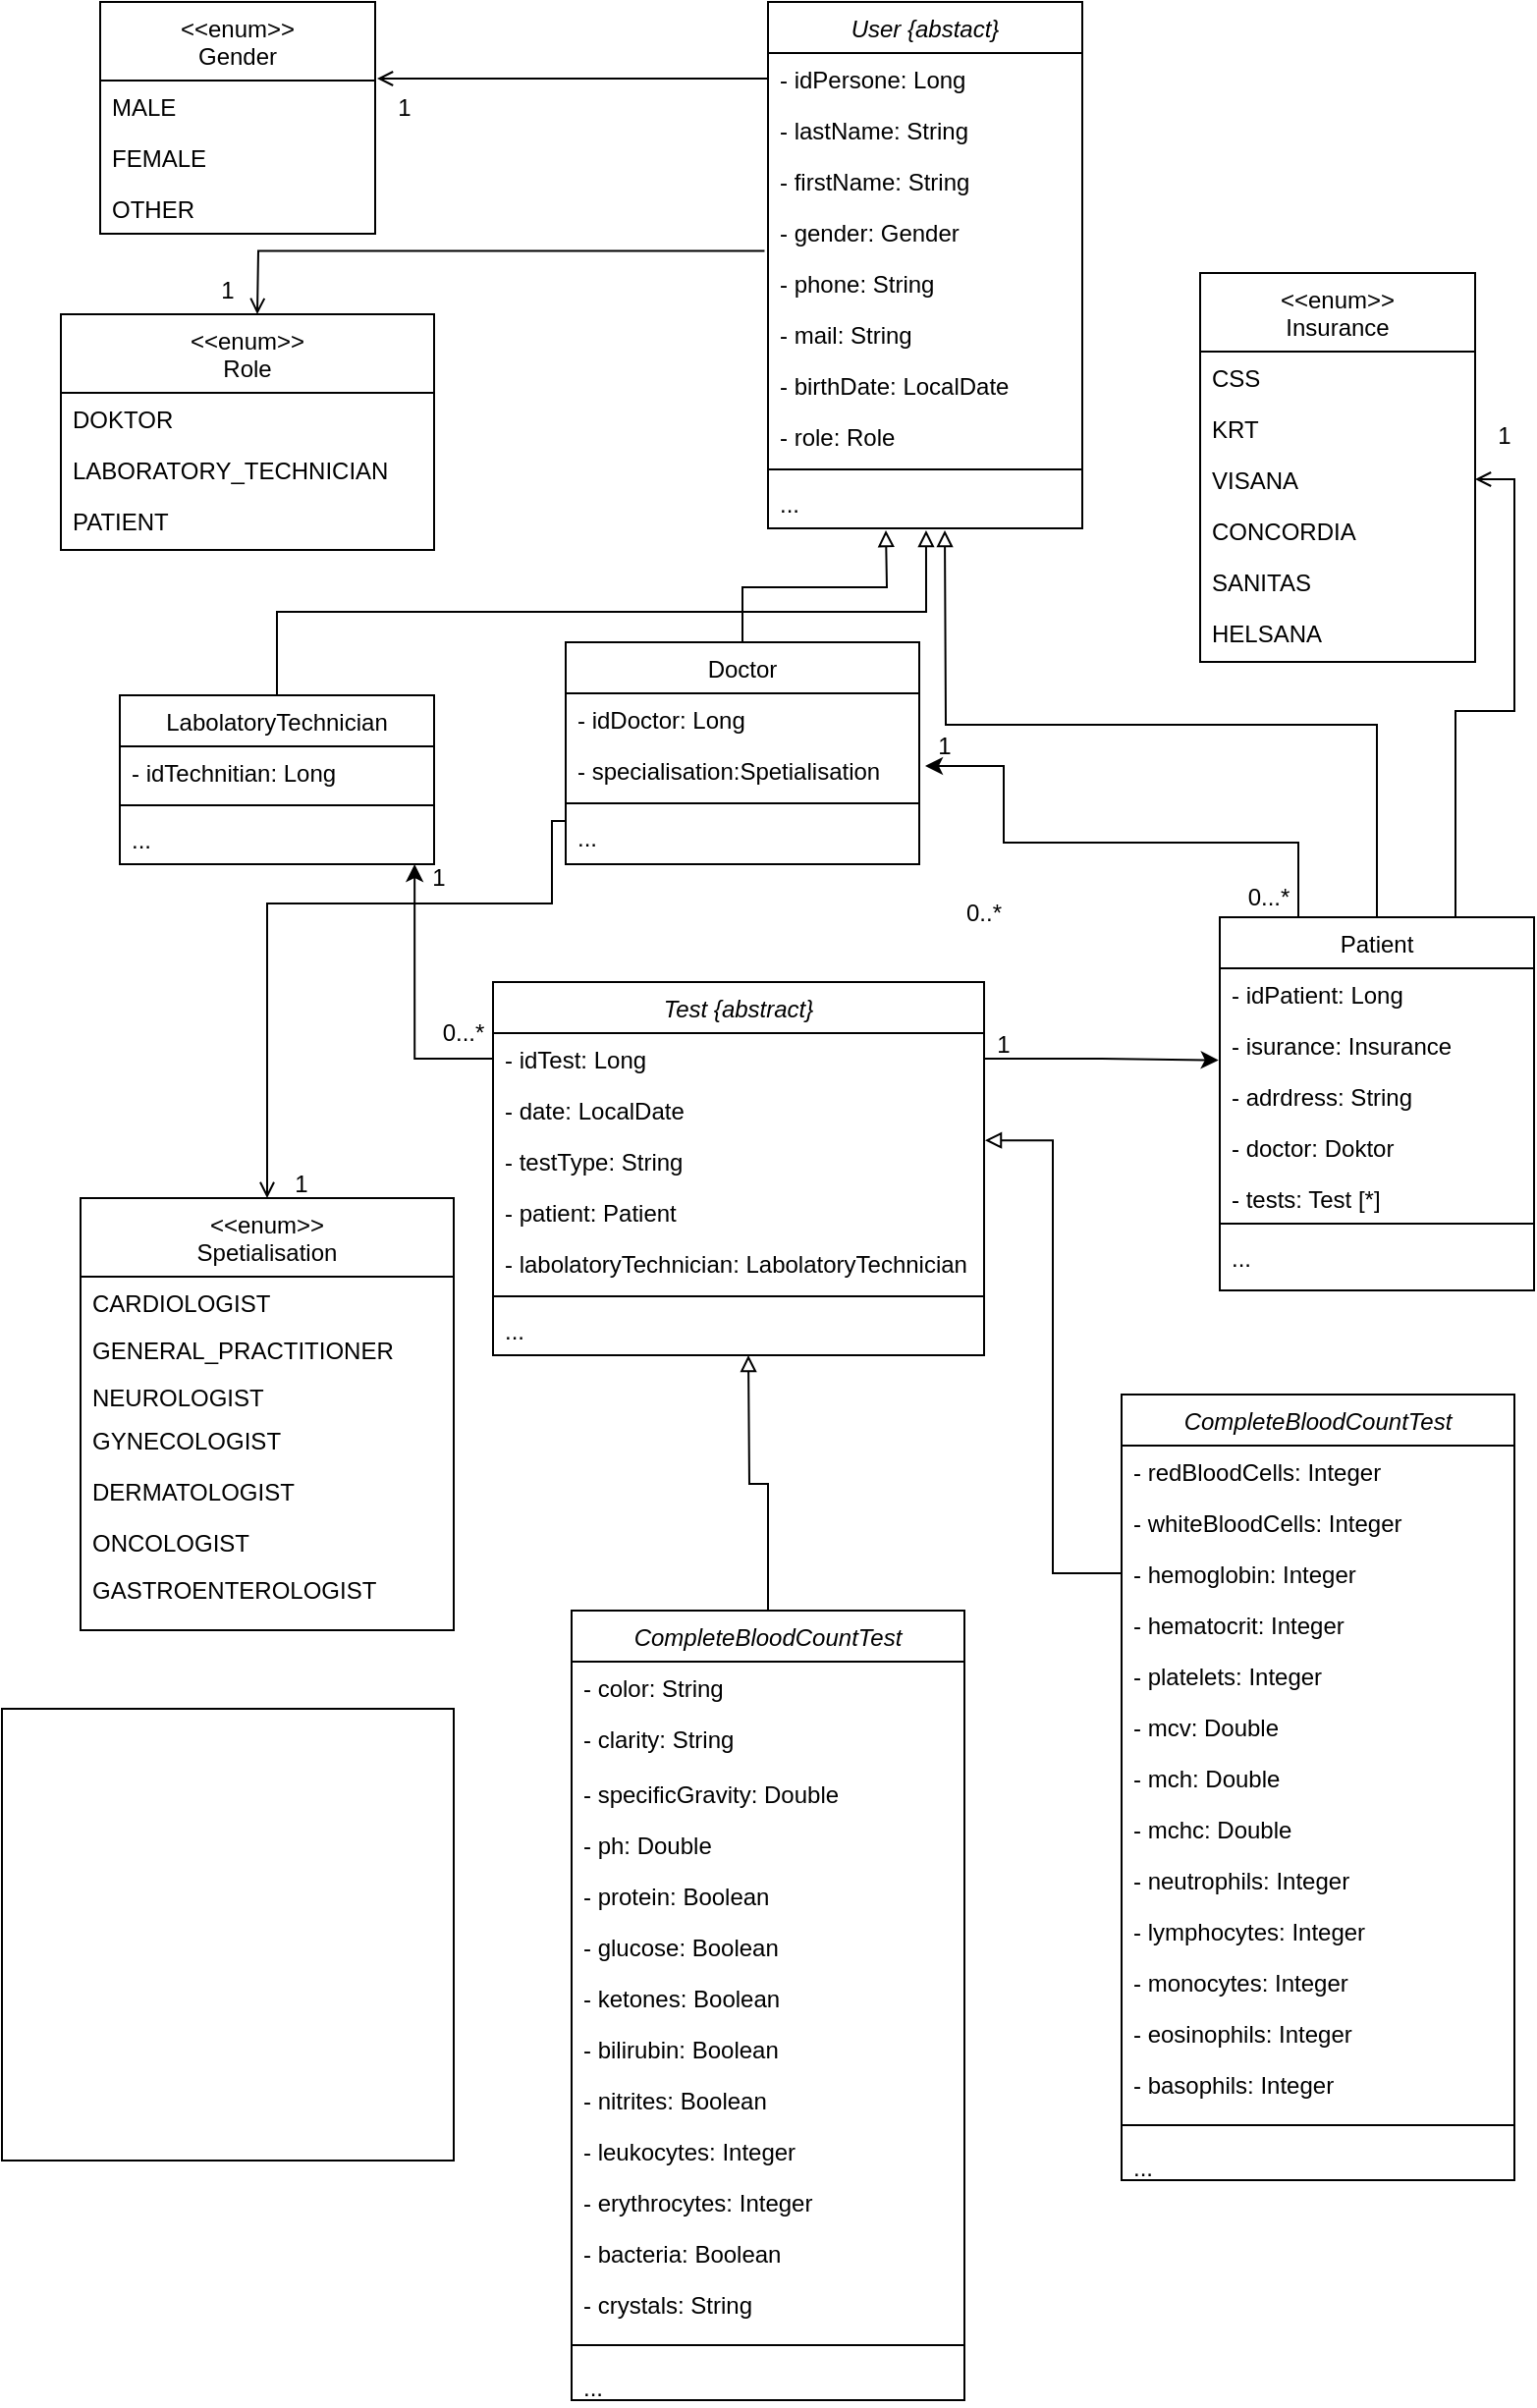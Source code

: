 <mxfile version="27.0.6">
  <diagram id="C5RBs43oDa-KdzZeNtuy" name="Page-1">
    <mxGraphModel dx="1869" dy="596" grid="1" gridSize="10" guides="1" tooltips="1" connect="1" arrows="1" fold="1" page="1" pageScale="1" pageWidth="827" pageHeight="1169" math="0" shadow="0">
      <root>
        <mxCell id="WIyWlLk6GJQsqaUBKTNV-0" />
        <mxCell id="WIyWlLk6GJQsqaUBKTNV-1" parent="WIyWlLk6GJQsqaUBKTNV-0" />
        <mxCell id="zkfFHV4jXpPFQw0GAbJ--0" value="User {abstact}" style="swimlane;fontStyle=2;align=center;verticalAlign=top;childLayout=stackLayout;horizontal=1;startSize=26;horizontalStack=0;resizeParent=1;resizeLast=0;collapsible=1;marginBottom=0;rounded=0;shadow=0;strokeWidth=1;strokeColor=#000000;" parent="WIyWlLk6GJQsqaUBKTNV-1" vertex="1">
          <mxGeometry x="-400" y="51" width="160" height="268" as="geometry">
            <mxRectangle x="230" y="140" width="160" height="26" as="alternateBounds" />
          </mxGeometry>
        </mxCell>
        <mxCell id="zkfFHV4jXpPFQw0GAbJ--2" value="- idPersone: Long" style="text;align=left;verticalAlign=top;spacingLeft=4;spacingRight=4;overflow=hidden;rotatable=0;points=[[0,0.5],[1,0.5]];portConstraint=eastwest;rounded=0;shadow=0;html=0;" parent="zkfFHV4jXpPFQw0GAbJ--0" vertex="1">
          <mxGeometry y="26" width="160" height="26" as="geometry" />
        </mxCell>
        <mxCell id="zkfFHV4jXpPFQw0GAbJ--1" value="- lastName: String&#xa;" style="text;align=left;verticalAlign=top;spacingLeft=4;spacingRight=4;overflow=hidden;rotatable=0;points=[[0,0.5],[1,0.5]];portConstraint=eastwest;" parent="zkfFHV4jXpPFQw0GAbJ--0" vertex="1">
          <mxGeometry y="52" width="160" height="26" as="geometry" />
        </mxCell>
        <mxCell id="zkfFHV4jXpPFQw0GAbJ--3" value="- firstName: String" style="text;align=left;verticalAlign=top;spacingLeft=4;spacingRight=4;overflow=hidden;rotatable=0;points=[[0,0.5],[1,0.5]];portConstraint=eastwest;rounded=0;shadow=0;html=0;" parent="zkfFHV4jXpPFQw0GAbJ--0" vertex="1">
          <mxGeometry y="78" width="160" height="26" as="geometry" />
        </mxCell>
        <mxCell id="zkfFHV4jXpPFQw0GAbJ--5" value="- gender: Gender" style="text;align=left;verticalAlign=top;spacingLeft=4;spacingRight=4;overflow=hidden;rotatable=0;points=[[0,0.5],[1,0.5]];portConstraint=eastwest;" parent="zkfFHV4jXpPFQw0GAbJ--0" vertex="1">
          <mxGeometry y="104" width="160" height="26" as="geometry" />
        </mxCell>
        <mxCell id="FPrqy9m5EWMJIwsa5vdO-8" value="- phone: String" style="text;align=left;verticalAlign=top;spacingLeft=4;spacingRight=4;overflow=hidden;rotatable=0;points=[[0,0.5],[1,0.5]];portConstraint=eastwest;" parent="zkfFHV4jXpPFQw0GAbJ--0" vertex="1">
          <mxGeometry y="130" width="160" height="26" as="geometry" />
        </mxCell>
        <mxCell id="FPrqy9m5EWMJIwsa5vdO-9" value="- mail: String" style="text;align=left;verticalAlign=top;spacingLeft=4;spacingRight=4;overflow=hidden;rotatable=0;points=[[0,0.5],[1,0.5]];portConstraint=eastwest;" parent="zkfFHV4jXpPFQw0GAbJ--0" vertex="1">
          <mxGeometry y="156" width="160" height="26" as="geometry" />
        </mxCell>
        <mxCell id="FPrqy9m5EWMJIwsa5vdO-11" value="- birthDate: LocalDate" style="text;align=left;verticalAlign=top;spacingLeft=4;spacingRight=4;overflow=hidden;rotatable=0;points=[[0,0.5],[1,0.5]];portConstraint=eastwest;" parent="zkfFHV4jXpPFQw0GAbJ--0" vertex="1">
          <mxGeometry y="182" width="160" height="26" as="geometry" />
        </mxCell>
        <mxCell id="FPrqy9m5EWMJIwsa5vdO-14" value="- role: Role" style="text;align=left;verticalAlign=top;spacingLeft=4;spacingRight=4;overflow=hidden;rotatable=0;points=[[0,0.5],[1,0.5]];portConstraint=eastwest;" parent="zkfFHV4jXpPFQw0GAbJ--0" vertex="1">
          <mxGeometry y="208" width="160" height="26" as="geometry" />
        </mxCell>
        <mxCell id="FPrqy9m5EWMJIwsa5vdO-15" value="" style="line;html=1;strokeWidth=1;align=left;verticalAlign=middle;spacingTop=-1;spacingLeft=3;spacingRight=3;rotatable=0;labelPosition=right;points=[];portConstraint=eastwest;" parent="zkfFHV4jXpPFQw0GAbJ--0" vertex="1">
          <mxGeometry y="234" width="160" height="8" as="geometry" />
        </mxCell>
        <mxCell id="FPrqy9m5EWMJIwsa5vdO-16" value="..." style="text;align=left;verticalAlign=top;spacingLeft=4;spacingRight=4;overflow=hidden;rotatable=0;points=[[0,0.5],[1,0.5]];portConstraint=eastwest;" parent="zkfFHV4jXpPFQw0GAbJ--0" vertex="1">
          <mxGeometry y="242" width="160" height="26" as="geometry" />
        </mxCell>
        <mxCell id="FPrqy9m5EWMJIwsa5vdO-1" value="&lt;&lt;enum&gt;&gt;&#xa;Gender" style="swimlane;fontStyle=0;align=center;verticalAlign=top;childLayout=stackLayout;horizontal=1;startSize=40;horizontalStack=0;resizeParent=1;resizeLast=0;collapsible=1;marginBottom=0;rounded=0;shadow=0;strokeWidth=1;" parent="WIyWlLk6GJQsqaUBKTNV-1" vertex="1">
          <mxGeometry x="-740" y="51" width="140" height="118" as="geometry">
            <mxRectangle x="340" y="380" width="170" height="26" as="alternateBounds" />
          </mxGeometry>
        </mxCell>
        <mxCell id="FPrqy9m5EWMJIwsa5vdO-18" value="MALE" style="text;align=left;verticalAlign=top;spacingLeft=4;spacingRight=4;overflow=hidden;rotatable=0;points=[[0,0.5],[1,0.5]];portConstraint=eastwest;" parent="FPrqy9m5EWMJIwsa5vdO-1" vertex="1">
          <mxGeometry y="40" width="140" height="26" as="geometry" />
        </mxCell>
        <mxCell id="FPrqy9m5EWMJIwsa5vdO-17" value="FEMALE" style="text;align=left;verticalAlign=top;spacingLeft=4;spacingRight=4;overflow=hidden;rotatable=0;points=[[0,0.5],[1,0.5]];portConstraint=eastwest;" parent="FPrqy9m5EWMJIwsa5vdO-1" vertex="1">
          <mxGeometry y="66" width="140" height="26" as="geometry" />
        </mxCell>
        <mxCell id="FPrqy9m5EWMJIwsa5vdO-19" value="OTHER" style="text;align=left;verticalAlign=top;spacingLeft=4;spacingRight=4;overflow=hidden;rotatable=0;points=[[0,0.5],[1,0.5]];portConstraint=eastwest;" parent="FPrqy9m5EWMJIwsa5vdO-1" vertex="1">
          <mxGeometry y="92" width="140" height="26" as="geometry" />
        </mxCell>
        <mxCell id="FPrqy9m5EWMJIwsa5vdO-46" value="LabolatoryTechnician" style="swimlane;fontStyle=0;align=center;verticalAlign=top;childLayout=stackLayout;horizontal=1;startSize=26;horizontalStack=0;resizeParent=1;resizeLast=0;collapsible=1;marginBottom=0;rounded=0;shadow=0;strokeWidth=1;" parent="WIyWlLk6GJQsqaUBKTNV-1" vertex="1">
          <mxGeometry x="-730" y="404" width="160" height="86" as="geometry">
            <mxRectangle x="340" y="380" width="170" height="26" as="alternateBounds" />
          </mxGeometry>
        </mxCell>
        <mxCell id="FPrqy9m5EWMJIwsa5vdO-47" value="- idTechnitian: Long" style="text;align=left;verticalAlign=top;spacingLeft=4;spacingRight=4;overflow=hidden;rotatable=0;points=[[0,0.5],[1,0.5]];portConstraint=eastwest;" parent="FPrqy9m5EWMJIwsa5vdO-46" vertex="1">
          <mxGeometry y="26" width="160" height="26" as="geometry" />
        </mxCell>
        <mxCell id="FPrqy9m5EWMJIwsa5vdO-48" value="" style="line;html=1;strokeWidth=1;align=left;verticalAlign=middle;spacingTop=-1;spacingLeft=3;spacingRight=3;rotatable=0;labelPosition=right;points=[];portConstraint=eastwest;" parent="FPrqy9m5EWMJIwsa5vdO-46" vertex="1">
          <mxGeometry y="52" width="160" height="8" as="geometry" />
        </mxCell>
        <mxCell id="FPrqy9m5EWMJIwsa5vdO-64" value="..." style="text;align=left;verticalAlign=top;spacingLeft=4;spacingRight=4;overflow=hidden;rotatable=0;points=[[0,0.5],[1,0.5]];portConstraint=eastwest;" parent="FPrqy9m5EWMJIwsa5vdO-46" vertex="1">
          <mxGeometry y="60" width="160" height="26" as="geometry" />
        </mxCell>
        <mxCell id="FPrqy9m5EWMJIwsa5vdO-56" value="1" style="text;html=1;align=center;verticalAlign=middle;whiteSpace=wrap;rounded=0;" parent="WIyWlLk6GJQsqaUBKTNV-1" vertex="1">
          <mxGeometry x="-690" y="189" width="30" height="17" as="geometry" />
        </mxCell>
        <mxCell id="FPrqy9m5EWMJIwsa5vdO-59" value="1" style="text;html=1;align=center;verticalAlign=middle;whiteSpace=wrap;rounded=0;" parent="WIyWlLk6GJQsqaUBKTNV-1" vertex="1">
          <mxGeometry x="-600" y="90" width="30" height="30" as="geometry" />
        </mxCell>
        <mxCell id="FPrqy9m5EWMJIwsa5vdO-60" style="edgeStyle=orthogonalEdgeStyle;rounded=0;orthogonalLoop=1;jettySize=auto;html=1;exitX=0.5;exitY=0;exitDx=0;exitDy=0;entryX=0.503;entryY=1.038;entryDx=0;entryDy=0;entryPerimeter=0;endArrow=block;endFill=0;" parent="WIyWlLk6GJQsqaUBKTNV-1" source="FPrqy9m5EWMJIwsa5vdO-46" target="FPrqy9m5EWMJIwsa5vdO-16" edge="1">
          <mxGeometry relative="1" as="geometry" />
        </mxCell>
        <mxCell id="FPrqy9m5EWMJIwsa5vdO-71" style="edgeStyle=orthogonalEdgeStyle;rounded=0;orthogonalLoop=1;jettySize=auto;html=1;exitX=0.5;exitY=0;exitDx=0;exitDy=0;endArrow=block;endFill=0;" parent="WIyWlLk6GJQsqaUBKTNV-1" source="FPrqy9m5EWMJIwsa5vdO-65" edge="1">
          <mxGeometry relative="1" as="geometry">
            <mxPoint x="-310" y="320" as="targetPoint" />
          </mxGeometry>
        </mxCell>
        <mxCell id="FPrqy9m5EWMJIwsa5vdO-90" style="edgeStyle=orthogonalEdgeStyle;rounded=0;orthogonalLoop=1;jettySize=auto;html=1;exitX=0.75;exitY=0;exitDx=0;exitDy=0;entryX=1;entryY=0.5;entryDx=0;entryDy=0;endArrow=open;endFill=0;" parent="WIyWlLk6GJQsqaUBKTNV-1" source="FPrqy9m5EWMJIwsa5vdO-65" target="FPrqy9m5EWMJIwsa5vdO-88" edge="1">
          <mxGeometry relative="1" as="geometry" />
        </mxCell>
        <mxCell id="FPrqy9m5EWMJIwsa5vdO-65" value="Patient" style="swimlane;fontStyle=0;align=center;verticalAlign=top;childLayout=stackLayout;horizontal=1;startSize=26;horizontalStack=0;resizeParent=1;resizeLast=0;collapsible=1;marginBottom=0;rounded=0;shadow=0;strokeWidth=1;" parent="WIyWlLk6GJQsqaUBKTNV-1" vertex="1">
          <mxGeometry x="-170" y="517" width="160" height="190" as="geometry">
            <mxRectangle x="130" y="380" width="160" height="26" as="alternateBounds" />
          </mxGeometry>
        </mxCell>
        <mxCell id="FPrqy9m5EWMJIwsa5vdO-66" value="- idPatient: Long" style="text;align=left;verticalAlign=top;spacingLeft=4;spacingRight=4;overflow=hidden;rotatable=0;points=[[0,0.5],[1,0.5]];portConstraint=eastwest;" parent="FPrqy9m5EWMJIwsa5vdO-65" vertex="1">
          <mxGeometry y="26" width="160" height="26" as="geometry" />
        </mxCell>
        <mxCell id="FPrqy9m5EWMJIwsa5vdO-67" value="- isurance: Insurance" style="text;align=left;verticalAlign=top;spacingLeft=4;spacingRight=4;overflow=hidden;rotatable=0;points=[[0,0.5],[1,0.5]];portConstraint=eastwest;rounded=0;shadow=0;html=0;" parent="FPrqy9m5EWMJIwsa5vdO-65" vertex="1">
          <mxGeometry y="52" width="160" height="26" as="geometry" />
        </mxCell>
        <mxCell id="FPrqy9m5EWMJIwsa5vdO-70" value="- adrdress: String" style="text;align=left;verticalAlign=top;spacingLeft=4;spacingRight=4;overflow=hidden;rotatable=0;points=[[0,0.5],[1,0.5]];portConstraint=eastwest;" parent="FPrqy9m5EWMJIwsa5vdO-65" vertex="1">
          <mxGeometry y="78" width="160" height="26" as="geometry" />
        </mxCell>
        <mxCell id="FPrqy9m5EWMJIwsa5vdO-76" value="- doctor: Doktor" style="text;align=left;verticalAlign=top;spacingLeft=4;spacingRight=4;overflow=hidden;rotatable=0;points=[[0,0.5],[1,0.5]];portConstraint=eastwest;" parent="FPrqy9m5EWMJIwsa5vdO-65" vertex="1">
          <mxGeometry y="104" width="160" height="26" as="geometry" />
        </mxCell>
        <mxCell id="FPrqy9m5EWMJIwsa5vdO-84" value="- tests: Test [*]" style="text;align=left;verticalAlign=top;spacingLeft=4;spacingRight=4;overflow=hidden;rotatable=0;points=[[0,0.5],[1,0.5]];portConstraint=eastwest;" parent="FPrqy9m5EWMJIwsa5vdO-65" vertex="1">
          <mxGeometry y="130" width="160" height="22" as="geometry" />
        </mxCell>
        <mxCell id="FPrqy9m5EWMJIwsa5vdO-77" value="" style="line;html=1;strokeWidth=1;align=left;verticalAlign=middle;spacingTop=-1;spacingLeft=3;spacingRight=3;rotatable=0;labelPosition=right;points=[];portConstraint=eastwest;" parent="FPrqy9m5EWMJIwsa5vdO-65" vertex="1">
          <mxGeometry y="152" width="160" height="8" as="geometry" />
        </mxCell>
        <mxCell id="7z45aVooxAqQ6ZpwQJSf-15" value="..." style="text;align=left;verticalAlign=top;spacingLeft=4;spacingRight=4;overflow=hidden;rotatable=0;points=[[0,0.5],[1,0.5]];portConstraint=eastwest;" vertex="1" parent="FPrqy9m5EWMJIwsa5vdO-65">
          <mxGeometry y="160" width="160" height="22" as="geometry" />
        </mxCell>
        <mxCell id="FPrqy9m5EWMJIwsa5vdO-85" value="&lt;&lt;enum&gt;&gt;&#xa;Insurance" style="swimlane;fontStyle=0;align=center;verticalAlign=top;childLayout=stackLayout;horizontal=1;startSize=40;horizontalStack=0;resizeParent=1;resizeLast=0;collapsible=1;marginBottom=0;rounded=0;shadow=0;strokeWidth=1;" parent="WIyWlLk6GJQsqaUBKTNV-1" vertex="1">
          <mxGeometry x="-180" y="189" width="140" height="198" as="geometry">
            <mxRectangle x="340" y="380" width="170" height="26" as="alternateBounds" />
          </mxGeometry>
        </mxCell>
        <mxCell id="FPrqy9m5EWMJIwsa5vdO-86" value="CSS    " style="text;align=left;verticalAlign=top;spacingLeft=4;spacingRight=4;overflow=hidden;rotatable=0;points=[[0,0.5],[1,0.5]];portConstraint=eastwest;" parent="FPrqy9m5EWMJIwsa5vdO-85" vertex="1">
          <mxGeometry y="40" width="140" height="26" as="geometry" />
        </mxCell>
        <mxCell id="FPrqy9m5EWMJIwsa5vdO-87" value="KRT" style="text;align=left;verticalAlign=top;spacingLeft=4;spacingRight=4;overflow=hidden;rotatable=0;points=[[0,0.5],[1,0.5]];portConstraint=eastwest;" parent="FPrqy9m5EWMJIwsa5vdO-85" vertex="1">
          <mxGeometry y="66" width="140" height="26" as="geometry" />
        </mxCell>
        <mxCell id="FPrqy9m5EWMJIwsa5vdO-88" value="VISANA" style="text;align=left;verticalAlign=top;spacingLeft=4;spacingRight=4;overflow=hidden;rotatable=0;points=[[0,0.5],[1,0.5]];portConstraint=eastwest;" parent="FPrqy9m5EWMJIwsa5vdO-85" vertex="1">
          <mxGeometry y="92" width="140" height="26" as="geometry" />
        </mxCell>
        <mxCell id="FPrqy9m5EWMJIwsa5vdO-92" value="CONCORDIA" style="text;align=left;verticalAlign=top;spacingLeft=4;spacingRight=4;overflow=hidden;rotatable=0;points=[[0,0.5],[1,0.5]];portConstraint=eastwest;" parent="FPrqy9m5EWMJIwsa5vdO-85" vertex="1">
          <mxGeometry y="118" width="140" height="26" as="geometry" />
        </mxCell>
        <mxCell id="FPrqy9m5EWMJIwsa5vdO-93" value="SANITAS" style="text;align=left;verticalAlign=top;spacingLeft=4;spacingRight=4;overflow=hidden;rotatable=0;points=[[0,0.5],[1,0.5]];portConstraint=eastwest;" parent="FPrqy9m5EWMJIwsa5vdO-85" vertex="1">
          <mxGeometry y="144" width="140" height="26" as="geometry" />
        </mxCell>
        <mxCell id="FPrqy9m5EWMJIwsa5vdO-94" value="HELSANA" style="text;align=left;verticalAlign=top;spacingLeft=4;spacingRight=4;overflow=hidden;rotatable=0;points=[[0,0.5],[1,0.5]];portConstraint=eastwest;" parent="FPrqy9m5EWMJIwsa5vdO-85" vertex="1">
          <mxGeometry y="170" width="140" height="26" as="geometry" />
        </mxCell>
        <mxCell id="FPrqy9m5EWMJIwsa5vdO-107" style="edgeStyle=orthogonalEdgeStyle;rounded=0;orthogonalLoop=1;jettySize=auto;html=1;exitX=0.5;exitY=0;exitDx=0;exitDy=0;endArrow=block;endFill=0;" parent="WIyWlLk6GJQsqaUBKTNV-1" source="FPrqy9m5EWMJIwsa5vdO-99" edge="1">
          <mxGeometry relative="1" as="geometry">
            <mxPoint x="-340" y="320" as="targetPoint" />
          </mxGeometry>
        </mxCell>
        <mxCell id="FPrqy9m5EWMJIwsa5vdO-99" value="Doctor" style="swimlane;fontStyle=0;align=center;verticalAlign=top;childLayout=stackLayout;horizontal=1;startSize=26;horizontalStack=0;resizeParent=1;resizeLast=0;collapsible=1;marginBottom=0;rounded=0;shadow=0;strokeWidth=1;" parent="WIyWlLk6GJQsqaUBKTNV-1" vertex="1">
          <mxGeometry x="-503" y="377" width="180" height="113" as="geometry">
            <mxRectangle x="130" y="380" width="160" height="26" as="alternateBounds" />
          </mxGeometry>
        </mxCell>
        <mxCell id="FPrqy9m5EWMJIwsa5vdO-100" value="- idDoctor: Long" style="text;align=left;verticalAlign=top;spacingLeft=4;spacingRight=4;overflow=hidden;rotatable=0;points=[[0,0.5],[1,0.5]];portConstraint=eastwest;" parent="FPrqy9m5EWMJIwsa5vdO-99" vertex="1">
          <mxGeometry y="26" width="180" height="26" as="geometry" />
        </mxCell>
        <mxCell id="FPrqy9m5EWMJIwsa5vdO-101" value="- specialisation:Spetialisation" style="text;align=left;verticalAlign=top;spacingLeft=4;spacingRight=4;overflow=hidden;rotatable=0;points=[[0,0.5],[1,0.5]];portConstraint=eastwest;rounded=0;shadow=0;html=0;" parent="FPrqy9m5EWMJIwsa5vdO-99" vertex="1">
          <mxGeometry y="52" width="180" height="26" as="geometry" />
        </mxCell>
        <mxCell id="FPrqy9m5EWMJIwsa5vdO-104" value="" style="line;html=1;strokeWidth=1;align=left;verticalAlign=middle;spacingTop=-1;spacingLeft=3;spacingRight=3;rotatable=0;labelPosition=right;points=[];portConstraint=eastwest;" parent="FPrqy9m5EWMJIwsa5vdO-99" vertex="1">
          <mxGeometry y="78" width="180" height="8" as="geometry" />
        </mxCell>
        <mxCell id="FPrqy9m5EWMJIwsa5vdO-105" value="..." style="text;align=left;verticalAlign=top;spacingLeft=4;spacingRight=4;overflow=hidden;rotatable=0;points=[[0,0.5],[1,0.5]];portConstraint=eastwest;" parent="FPrqy9m5EWMJIwsa5vdO-99" vertex="1">
          <mxGeometry y="86" width="180" height="26" as="geometry" />
        </mxCell>
        <mxCell id="FPrqy9m5EWMJIwsa5vdO-115" value="&lt;&lt;enum&gt;&gt;&#xa;Role" style="swimlane;fontStyle=0;align=center;verticalAlign=top;childLayout=stackLayout;horizontal=1;startSize=40;horizontalStack=0;resizeParent=1;resizeLast=0;collapsible=1;marginBottom=0;rounded=0;shadow=0;strokeWidth=1;" parent="WIyWlLk6GJQsqaUBKTNV-1" vertex="1">
          <mxGeometry x="-760" y="210" width="190" height="120" as="geometry">
            <mxRectangle x="340" y="380" width="170" height="26" as="alternateBounds" />
          </mxGeometry>
        </mxCell>
        <mxCell id="FPrqy9m5EWMJIwsa5vdO-116" value="DOKTOR" style="text;align=left;verticalAlign=top;spacingLeft=4;spacingRight=4;overflow=hidden;rotatable=0;points=[[0,0.5],[1,0.5]];portConstraint=eastwest;" parent="FPrqy9m5EWMJIwsa5vdO-115" vertex="1">
          <mxGeometry y="40" width="190" height="26" as="geometry" />
        </mxCell>
        <mxCell id="FPrqy9m5EWMJIwsa5vdO-117" value="LABORATORY_TECHNICIAN" style="text;align=left;verticalAlign=top;spacingLeft=4;spacingRight=4;overflow=hidden;rotatable=0;points=[[0,0.5],[1,0.5]];portConstraint=eastwest;" parent="FPrqy9m5EWMJIwsa5vdO-115" vertex="1">
          <mxGeometry y="66" width="190" height="26" as="geometry" />
        </mxCell>
        <mxCell id="FPrqy9m5EWMJIwsa5vdO-118" value="PATIENT" style="text;align=left;verticalAlign=top;spacingLeft=4;spacingRight=4;overflow=hidden;rotatable=0;points=[[0,0.5],[1,0.5]];portConstraint=eastwest;" parent="FPrqy9m5EWMJIwsa5vdO-115" vertex="1">
          <mxGeometry y="92" width="190" height="28" as="geometry" />
        </mxCell>
        <mxCell id="FPrqy9m5EWMJIwsa5vdO-119" value="&lt;&lt;enum&gt;&gt;&#xa;Spetialisation" style="swimlane;fontStyle=0;align=center;verticalAlign=top;childLayout=stackLayout;horizontal=1;startSize=40;horizontalStack=0;resizeParent=1;resizeLast=0;collapsible=1;marginBottom=0;rounded=0;shadow=0;strokeWidth=1;" parent="WIyWlLk6GJQsqaUBKTNV-1" vertex="1">
          <mxGeometry x="-750" y="660" width="190" height="220" as="geometry">
            <mxRectangle x="340" y="380" width="170" height="26" as="alternateBounds" />
          </mxGeometry>
        </mxCell>
        <mxCell id="FPrqy9m5EWMJIwsa5vdO-121" value="CARDIOLOGIST" style="text;align=left;verticalAlign=top;spacingLeft=4;spacingRight=4;overflow=hidden;rotatable=0;points=[[0,0.5],[1,0.5]];portConstraint=eastwest;" parent="FPrqy9m5EWMJIwsa5vdO-119" vertex="1">
          <mxGeometry y="40" width="190" height="24" as="geometry" />
        </mxCell>
        <mxCell id="FPrqy9m5EWMJIwsa5vdO-128" value="GENERAL_PRACTITIONER" style="text;align=left;verticalAlign=top;spacingLeft=4;spacingRight=4;overflow=hidden;rotatable=0;points=[[0,0.5],[1,0.5]];portConstraint=eastwest;" parent="FPrqy9m5EWMJIwsa5vdO-119" vertex="1">
          <mxGeometry y="64" width="190" height="24" as="geometry" />
        </mxCell>
        <mxCell id="FPrqy9m5EWMJIwsa5vdO-129" value="NEUROLOGIST" style="text;align=left;verticalAlign=top;spacingLeft=4;spacingRight=4;overflow=hidden;rotatable=0;points=[[0,0.5],[1,0.5]];portConstraint=eastwest;" parent="FPrqy9m5EWMJIwsa5vdO-119" vertex="1">
          <mxGeometry y="88" width="190" height="22" as="geometry" />
        </mxCell>
        <mxCell id="FPrqy9m5EWMJIwsa5vdO-130" value="GYNECOLOGIST" style="text;align=left;verticalAlign=top;spacingLeft=4;spacingRight=4;overflow=hidden;rotatable=0;points=[[0,0.5],[1,0.5]];portConstraint=eastwest;" parent="FPrqy9m5EWMJIwsa5vdO-119" vertex="1">
          <mxGeometry y="110" width="190" height="26" as="geometry" />
        </mxCell>
        <mxCell id="FPrqy9m5EWMJIwsa5vdO-132" value="DERMATOLOGIST" style="text;align=left;verticalAlign=top;spacingLeft=4;spacingRight=4;overflow=hidden;rotatable=0;points=[[0,0.5],[1,0.5]];portConstraint=eastwest;" parent="FPrqy9m5EWMJIwsa5vdO-119" vertex="1">
          <mxGeometry y="136" width="190" height="26" as="geometry" />
        </mxCell>
        <mxCell id="FPrqy9m5EWMJIwsa5vdO-133" value="ONCOLOGIST" style="text;align=left;verticalAlign=top;spacingLeft=4;spacingRight=4;overflow=hidden;rotatable=0;points=[[0,0.5],[1,0.5]];portConstraint=eastwest;" parent="FPrqy9m5EWMJIwsa5vdO-119" vertex="1">
          <mxGeometry y="162" width="190" height="24" as="geometry" />
        </mxCell>
        <mxCell id="FPrqy9m5EWMJIwsa5vdO-135" value="GASTROENTEROLOGIST" style="text;align=left;verticalAlign=top;spacingLeft=4;spacingRight=4;overflow=hidden;rotatable=0;points=[[0,0.5],[1,0.5]];portConstraint=eastwest;" parent="FPrqy9m5EWMJIwsa5vdO-119" vertex="1">
          <mxGeometry y="186" width="190" height="30" as="geometry" />
        </mxCell>
        <mxCell id="FPrqy9m5EWMJIwsa5vdO-180" value="Test {abstract}" style="swimlane;fontStyle=2;align=center;verticalAlign=top;childLayout=stackLayout;horizontal=1;startSize=26;horizontalStack=0;resizeParent=1;resizeLast=0;collapsible=1;marginBottom=0;rounded=0;shadow=0;strokeWidth=1;strokeColor=#000000;" parent="WIyWlLk6GJQsqaUBKTNV-1" vertex="1">
          <mxGeometry x="-540" y="550" width="250" height="190" as="geometry">
            <mxRectangle x="230" y="140" width="160" height="26" as="alternateBounds" />
          </mxGeometry>
        </mxCell>
        <mxCell id="FPrqy9m5EWMJIwsa5vdO-181" value="- idTest: Long" style="text;align=left;verticalAlign=top;spacingLeft=4;spacingRight=4;overflow=hidden;rotatable=0;points=[[0,0.5],[1,0.5]];portConstraint=eastwest;rounded=0;shadow=0;html=0;" parent="FPrqy9m5EWMJIwsa5vdO-180" vertex="1">
          <mxGeometry y="26" width="250" height="26" as="geometry" />
        </mxCell>
        <mxCell id="FPrqy9m5EWMJIwsa5vdO-182" value="- date: LocalDate&#xa;" style="text;align=left;verticalAlign=top;spacingLeft=4;spacingRight=4;overflow=hidden;rotatable=0;points=[[0,0.5],[1,0.5]];portConstraint=eastwest;" parent="FPrqy9m5EWMJIwsa5vdO-180" vertex="1">
          <mxGeometry y="52" width="250" height="26" as="geometry" />
        </mxCell>
        <mxCell id="FPrqy9m5EWMJIwsa5vdO-183" value="- testType: String" style="text;align=left;verticalAlign=top;spacingLeft=4;spacingRight=4;overflow=hidden;rotatable=0;points=[[0,0.5],[1,0.5]];portConstraint=eastwest;rounded=0;shadow=0;html=0;" parent="FPrqy9m5EWMJIwsa5vdO-180" vertex="1">
          <mxGeometry y="78" width="250" height="26" as="geometry" />
        </mxCell>
        <mxCell id="FPrqy9m5EWMJIwsa5vdO-184" value="- patient: Patient" style="text;align=left;verticalAlign=top;spacingLeft=4;spacingRight=4;overflow=hidden;rotatable=0;points=[[0,0.5],[1,0.5]];portConstraint=eastwest;" parent="FPrqy9m5EWMJIwsa5vdO-180" vertex="1">
          <mxGeometry y="104" width="250" height="26" as="geometry" />
        </mxCell>
        <mxCell id="FPrqy9m5EWMJIwsa5vdO-186" value="- labolatoryTechnician: LabolatoryTechnician" style="text;align=left;verticalAlign=top;spacingLeft=4;spacingRight=4;overflow=hidden;rotatable=0;points=[[0,0.5],[1,0.5]];portConstraint=eastwest;" parent="FPrqy9m5EWMJIwsa5vdO-180" vertex="1">
          <mxGeometry y="130" width="250" height="26" as="geometry" />
        </mxCell>
        <mxCell id="FPrqy9m5EWMJIwsa5vdO-189" value="" style="line;html=1;strokeWidth=1;align=left;verticalAlign=middle;spacingTop=-1;spacingLeft=3;spacingRight=3;rotatable=0;labelPosition=right;points=[];portConstraint=eastwest;" parent="FPrqy9m5EWMJIwsa5vdO-180" vertex="1">
          <mxGeometry y="156" width="250" height="8" as="geometry" />
        </mxCell>
        <mxCell id="FPrqy9m5EWMJIwsa5vdO-190" value="..." style="text;align=left;verticalAlign=top;spacingLeft=4;spacingRight=4;overflow=hidden;rotatable=0;points=[[0,0.5],[1,0.5]];portConstraint=eastwest;" parent="FPrqy9m5EWMJIwsa5vdO-180" vertex="1">
          <mxGeometry y="164" width="250" height="20" as="geometry" />
        </mxCell>
        <mxCell id="FPrqy9m5EWMJIwsa5vdO-191" value="CompleteBloodCountTest" style="swimlane;fontStyle=2;align=center;verticalAlign=top;childLayout=stackLayout;horizontal=1;startSize=26;horizontalStack=0;resizeParent=1;resizeLast=0;collapsible=1;marginBottom=0;rounded=0;shadow=0;strokeWidth=1;strokeColor=#000000;" parent="WIyWlLk6GJQsqaUBKTNV-1" vertex="1">
          <mxGeometry x="-220" y="760" width="200" height="400" as="geometry">
            <mxRectangle x="230" y="140" width="160" height="26" as="alternateBounds" />
          </mxGeometry>
        </mxCell>
        <mxCell id="FPrqy9m5EWMJIwsa5vdO-192" value="- redBloodCells: Integer" style="text;align=left;verticalAlign=top;spacingLeft=4;spacingRight=4;overflow=hidden;rotatable=0;points=[[0,0.5],[1,0.5]];portConstraint=eastwest;rounded=0;shadow=0;html=0;" parent="FPrqy9m5EWMJIwsa5vdO-191" vertex="1">
          <mxGeometry y="26" width="200" height="26" as="geometry" />
        </mxCell>
        <mxCell id="FPrqy9m5EWMJIwsa5vdO-193" value="- whiteBloodCells: Integer&#xa;" style="text;align=left;verticalAlign=top;spacingLeft=4;spacingRight=4;overflow=hidden;rotatable=0;points=[[0,0.5],[1,0.5]];portConstraint=eastwest;" parent="FPrqy9m5EWMJIwsa5vdO-191" vertex="1">
          <mxGeometry y="52" width="200" height="26" as="geometry" />
        </mxCell>
        <mxCell id="FPrqy9m5EWMJIwsa5vdO-194" value="- hemoglobin: Integer" style="text;align=left;verticalAlign=top;spacingLeft=4;spacingRight=4;overflow=hidden;rotatable=0;points=[[0,0.5],[1,0.5]];portConstraint=eastwest;rounded=0;shadow=0;html=0;" parent="FPrqy9m5EWMJIwsa5vdO-191" vertex="1">
          <mxGeometry y="78" width="200" height="26" as="geometry" />
        </mxCell>
        <mxCell id="FPrqy9m5EWMJIwsa5vdO-195" value="- hematocrit: Integer" style="text;align=left;verticalAlign=top;spacingLeft=4;spacingRight=4;overflow=hidden;rotatable=0;points=[[0,0.5],[1,0.5]];portConstraint=eastwest;" parent="FPrqy9m5EWMJIwsa5vdO-191" vertex="1">
          <mxGeometry y="104" width="200" height="26" as="geometry" />
        </mxCell>
        <mxCell id="FPrqy9m5EWMJIwsa5vdO-196" value="- platelets: Integer" style="text;align=left;verticalAlign=top;spacingLeft=4;spacingRight=4;overflow=hidden;rotatable=0;points=[[0,0.5],[1,0.5]];portConstraint=eastwest;" parent="FPrqy9m5EWMJIwsa5vdO-191" vertex="1">
          <mxGeometry y="130" width="200" height="26" as="geometry" />
        </mxCell>
        <mxCell id="FPrqy9m5EWMJIwsa5vdO-197" value="- mcv: Double" style="text;align=left;verticalAlign=top;spacingLeft=4;spacingRight=4;overflow=hidden;rotatable=0;points=[[0,0.5],[1,0.5]];portConstraint=eastwest;" parent="FPrqy9m5EWMJIwsa5vdO-191" vertex="1">
          <mxGeometry y="156" width="200" height="26" as="geometry" />
        </mxCell>
        <mxCell id="FPrqy9m5EWMJIwsa5vdO-198" value="- mch: Double" style="text;align=left;verticalAlign=top;spacingLeft=4;spacingRight=4;overflow=hidden;rotatable=0;points=[[0,0.5],[1,0.5]];portConstraint=eastwest;" parent="FPrqy9m5EWMJIwsa5vdO-191" vertex="1">
          <mxGeometry y="182" width="200" height="26" as="geometry" />
        </mxCell>
        <mxCell id="FPrqy9m5EWMJIwsa5vdO-199" value="- mchc: Double" style="text;align=left;verticalAlign=top;spacingLeft=4;spacingRight=4;overflow=hidden;rotatable=0;points=[[0,0.5],[1,0.5]];portConstraint=eastwest;" parent="FPrqy9m5EWMJIwsa5vdO-191" vertex="1">
          <mxGeometry y="208" width="200" height="26" as="geometry" />
        </mxCell>
        <mxCell id="FPrqy9m5EWMJIwsa5vdO-206" value="- neutrophils: Integer&#xa;" style="text;align=left;verticalAlign=top;spacingLeft=4;spacingRight=4;overflow=hidden;rotatable=0;points=[[0,0.5],[1,0.5]];portConstraint=eastwest;" parent="FPrqy9m5EWMJIwsa5vdO-191" vertex="1">
          <mxGeometry y="234" width="200" height="26" as="geometry" />
        </mxCell>
        <mxCell id="FPrqy9m5EWMJIwsa5vdO-207" value="- lymphocytes: Integer&#xa;" style="text;align=left;verticalAlign=top;spacingLeft=4;spacingRight=4;overflow=hidden;rotatable=0;points=[[0,0.5],[1,0.5]];portConstraint=eastwest;" parent="FPrqy9m5EWMJIwsa5vdO-191" vertex="1">
          <mxGeometry y="260" width="200" height="26" as="geometry" />
        </mxCell>
        <mxCell id="FPrqy9m5EWMJIwsa5vdO-208" value="- monocytes: Integer&#xa;" style="text;align=left;verticalAlign=top;spacingLeft=4;spacingRight=4;overflow=hidden;rotatable=0;points=[[0,0.5],[1,0.5]];portConstraint=eastwest;" parent="FPrqy9m5EWMJIwsa5vdO-191" vertex="1">
          <mxGeometry y="286" width="200" height="26" as="geometry" />
        </mxCell>
        <mxCell id="FPrqy9m5EWMJIwsa5vdO-209" value="- eosinophils: Integer&#xa;" style="text;align=left;verticalAlign=top;spacingLeft=4;spacingRight=4;overflow=hidden;rotatable=0;points=[[0,0.5],[1,0.5]];portConstraint=eastwest;" parent="FPrqy9m5EWMJIwsa5vdO-191" vertex="1">
          <mxGeometry y="312" width="200" height="26" as="geometry" />
        </mxCell>
        <mxCell id="FPrqy9m5EWMJIwsa5vdO-210" value="- basophils: Integer&#xa;" style="text;align=left;verticalAlign=top;spacingLeft=4;spacingRight=4;overflow=hidden;rotatable=0;points=[[0,0.5],[1,0.5]];portConstraint=eastwest;" parent="FPrqy9m5EWMJIwsa5vdO-191" vertex="1">
          <mxGeometry y="338" width="200" height="26" as="geometry" />
        </mxCell>
        <mxCell id="FPrqy9m5EWMJIwsa5vdO-200" value="" style="line;html=1;strokeWidth=1;align=left;verticalAlign=middle;spacingTop=-1;spacingLeft=3;spacingRight=3;rotatable=0;labelPosition=right;points=[];portConstraint=eastwest;" parent="FPrqy9m5EWMJIwsa5vdO-191" vertex="1">
          <mxGeometry y="364" width="200" height="16" as="geometry" />
        </mxCell>
        <mxCell id="FPrqy9m5EWMJIwsa5vdO-201" value="..." style="text;align=left;verticalAlign=top;spacingLeft=4;spacingRight=4;overflow=hidden;rotatable=0;points=[[0,0.5],[1,0.5]];portConstraint=eastwest;" parent="FPrqy9m5EWMJIwsa5vdO-191" vertex="1">
          <mxGeometry y="380" width="200" height="20" as="geometry" />
        </mxCell>
        <mxCell id="FPrqy9m5EWMJIwsa5vdO-212" value="1" style="text;html=1;align=center;verticalAlign=middle;whiteSpace=wrap;rounded=0;" parent="WIyWlLk6GJQsqaUBKTNV-1" vertex="1">
          <mxGeometry x="-650" y="646" width="25" height="14" as="geometry" />
        </mxCell>
        <mxCell id="FPrqy9m5EWMJIwsa5vdO-213" value="1" style="text;html=1;align=center;verticalAlign=middle;whiteSpace=wrap;rounded=0;" parent="WIyWlLk6GJQsqaUBKTNV-1" vertex="1">
          <mxGeometry x="-290" y="573.5" width="20" height="17" as="geometry" />
        </mxCell>
        <mxCell id="FPrqy9m5EWMJIwsa5vdO-214" value="0..*" style="text;html=1;align=center;verticalAlign=middle;whiteSpace=wrap;rounded=0;" parent="WIyWlLk6GJQsqaUBKTNV-1" vertex="1">
          <mxGeometry x="-305" y="500" width="30" height="30" as="geometry" />
        </mxCell>
        <mxCell id="FPrqy9m5EWMJIwsa5vdO-215" value="1" style="text;html=1;align=center;verticalAlign=middle;whiteSpace=wrap;rounded=0;" parent="WIyWlLk6GJQsqaUBKTNV-1" vertex="1">
          <mxGeometry x="-40" y="257" width="30" height="30" as="geometry" />
        </mxCell>
        <mxCell id="FPrqy9m5EWMJIwsa5vdO-217" value="1" style="text;html=1;align=center;verticalAlign=middle;whiteSpace=wrap;rounded=0;" parent="WIyWlLk6GJQsqaUBKTNV-1" vertex="1">
          <mxGeometry x="-320" y="420" width="20" height="20" as="geometry" />
        </mxCell>
        <mxCell id="FPrqy9m5EWMJIwsa5vdO-218" value="0...*" style="text;html=1;align=center;verticalAlign=middle;whiteSpace=wrap;rounded=0;" parent="WIyWlLk6GJQsqaUBKTNV-1" vertex="1">
          <mxGeometry x="-160" y="497" width="30" height="20" as="geometry" />
        </mxCell>
        <mxCell id="FPrqy9m5EWMJIwsa5vdO-219" style="edgeStyle=orthogonalEdgeStyle;rounded=0;orthogonalLoop=1;jettySize=auto;html=1;exitX=0;exitY=0.5;exitDx=0;exitDy=0;entryX=1.002;entryY=0.1;entryDx=0;entryDy=0;entryPerimeter=0;endArrow=block;endFill=0;" parent="WIyWlLk6GJQsqaUBKTNV-1" source="FPrqy9m5EWMJIwsa5vdO-194" target="FPrqy9m5EWMJIwsa5vdO-183" edge="1">
          <mxGeometry relative="1" as="geometry" />
        </mxCell>
        <mxCell id="FPrqy9m5EWMJIwsa5vdO-220" value="CompleteBloodCountTest" style="swimlane;fontStyle=2;align=center;verticalAlign=top;childLayout=stackLayout;horizontal=1;startSize=26;horizontalStack=0;resizeParent=1;resizeLast=0;collapsible=1;marginBottom=0;rounded=0;shadow=0;strokeWidth=1;strokeColor=#000000;" parent="WIyWlLk6GJQsqaUBKTNV-1" vertex="1">
          <mxGeometry x="-500" y="870" width="200" height="402" as="geometry">
            <mxRectangle x="230" y="140" width="160" height="26" as="alternateBounds" />
          </mxGeometry>
        </mxCell>
        <mxCell id="FPrqy9m5EWMJIwsa5vdO-221" value="- color: String" style="text;align=left;verticalAlign=top;spacingLeft=4;spacingRight=4;overflow=hidden;rotatable=0;points=[[0,0.5],[1,0.5]];portConstraint=eastwest;rounded=0;shadow=0;html=0;" parent="FPrqy9m5EWMJIwsa5vdO-220" vertex="1">
          <mxGeometry y="26" width="200" height="26" as="geometry" />
        </mxCell>
        <mxCell id="FPrqy9m5EWMJIwsa5vdO-222" value="- clarity: String&#xa;" style="text;align=left;verticalAlign=top;spacingLeft=4;spacingRight=4;overflow=hidden;rotatable=0;points=[[0,0.5],[1,0.5]];portConstraint=eastwest;" parent="FPrqy9m5EWMJIwsa5vdO-220" vertex="1">
          <mxGeometry y="52" width="200" height="28" as="geometry" />
        </mxCell>
        <mxCell id="FPrqy9m5EWMJIwsa5vdO-223" value="- specificGravity: Double" style="text;align=left;verticalAlign=top;spacingLeft=4;spacingRight=4;overflow=hidden;rotatable=0;points=[[0,0.5],[1,0.5]];portConstraint=eastwest;rounded=0;shadow=0;html=0;" parent="FPrqy9m5EWMJIwsa5vdO-220" vertex="1">
          <mxGeometry y="80" width="200" height="26" as="geometry" />
        </mxCell>
        <mxCell id="FPrqy9m5EWMJIwsa5vdO-224" value="- ph: Double" style="text;align=left;verticalAlign=top;spacingLeft=4;spacingRight=4;overflow=hidden;rotatable=0;points=[[0,0.5],[1,0.5]];portConstraint=eastwest;" parent="FPrqy9m5EWMJIwsa5vdO-220" vertex="1">
          <mxGeometry y="106" width="200" height="26" as="geometry" />
        </mxCell>
        <mxCell id="FPrqy9m5EWMJIwsa5vdO-225" value="- protein: Boolean" style="text;align=left;verticalAlign=top;spacingLeft=4;spacingRight=4;overflow=hidden;rotatable=0;points=[[0,0.5],[1,0.5]];portConstraint=eastwest;" parent="FPrqy9m5EWMJIwsa5vdO-220" vertex="1">
          <mxGeometry y="132" width="200" height="26" as="geometry" />
        </mxCell>
        <mxCell id="FPrqy9m5EWMJIwsa5vdO-226" value="- glucose: Boolean" style="text;align=left;verticalAlign=top;spacingLeft=4;spacingRight=4;overflow=hidden;rotatable=0;points=[[0,0.5],[1,0.5]];portConstraint=eastwest;" parent="FPrqy9m5EWMJIwsa5vdO-220" vertex="1">
          <mxGeometry y="158" width="200" height="26" as="geometry" />
        </mxCell>
        <mxCell id="FPrqy9m5EWMJIwsa5vdO-227" value="- ketones: Boolean" style="text;align=left;verticalAlign=top;spacingLeft=4;spacingRight=4;overflow=hidden;rotatable=0;points=[[0,0.5],[1,0.5]];portConstraint=eastwest;" parent="FPrqy9m5EWMJIwsa5vdO-220" vertex="1">
          <mxGeometry y="184" width="200" height="26" as="geometry" />
        </mxCell>
        <mxCell id="FPrqy9m5EWMJIwsa5vdO-228" value="- bilirubin: Boolean" style="text;align=left;verticalAlign=top;spacingLeft=4;spacingRight=4;overflow=hidden;rotatable=0;points=[[0,0.5],[1,0.5]];portConstraint=eastwest;" parent="FPrqy9m5EWMJIwsa5vdO-220" vertex="1">
          <mxGeometry y="210" width="200" height="26" as="geometry" />
        </mxCell>
        <mxCell id="FPrqy9m5EWMJIwsa5vdO-229" value="- nitrites: Boolean&#xa;" style="text;align=left;verticalAlign=top;spacingLeft=4;spacingRight=4;overflow=hidden;rotatable=0;points=[[0,0.5],[1,0.5]];portConstraint=eastwest;" parent="FPrqy9m5EWMJIwsa5vdO-220" vertex="1">
          <mxGeometry y="236" width="200" height="26" as="geometry" />
        </mxCell>
        <mxCell id="FPrqy9m5EWMJIwsa5vdO-230" value="- leukocytes: Integer&#xa;" style="text;align=left;verticalAlign=top;spacingLeft=4;spacingRight=4;overflow=hidden;rotatable=0;points=[[0,0.5],[1,0.5]];portConstraint=eastwest;" parent="FPrqy9m5EWMJIwsa5vdO-220" vertex="1">
          <mxGeometry y="262" width="200" height="26" as="geometry" />
        </mxCell>
        <mxCell id="FPrqy9m5EWMJIwsa5vdO-231" value="- erythrocytes: Integer&#xa;" style="text;align=left;verticalAlign=top;spacingLeft=4;spacingRight=4;overflow=hidden;rotatable=0;points=[[0,0.5],[1,0.5]];portConstraint=eastwest;" parent="FPrqy9m5EWMJIwsa5vdO-220" vertex="1">
          <mxGeometry y="288" width="200" height="26" as="geometry" />
        </mxCell>
        <mxCell id="FPrqy9m5EWMJIwsa5vdO-232" value="- bacteria: Boolean&#xa;" style="text;align=left;verticalAlign=top;spacingLeft=4;spacingRight=4;overflow=hidden;rotatable=0;points=[[0,0.5],[1,0.5]];portConstraint=eastwest;" parent="FPrqy9m5EWMJIwsa5vdO-220" vertex="1">
          <mxGeometry y="314" width="200" height="26" as="geometry" />
        </mxCell>
        <mxCell id="FPrqy9m5EWMJIwsa5vdO-233" value="- crystals: String" style="text;align=left;verticalAlign=top;spacingLeft=4;spacingRight=4;overflow=hidden;rotatable=0;points=[[0,0.5],[1,0.5]];portConstraint=eastwest;" parent="FPrqy9m5EWMJIwsa5vdO-220" vertex="1">
          <mxGeometry y="340" width="200" height="26" as="geometry" />
        </mxCell>
        <mxCell id="FPrqy9m5EWMJIwsa5vdO-234" value="" style="line;html=1;strokeWidth=1;align=left;verticalAlign=middle;spacingTop=-1;spacingLeft=3;spacingRight=3;rotatable=0;labelPosition=right;points=[];portConstraint=eastwest;" parent="FPrqy9m5EWMJIwsa5vdO-220" vertex="1">
          <mxGeometry y="366" width="200" height="16" as="geometry" />
        </mxCell>
        <mxCell id="FPrqy9m5EWMJIwsa5vdO-235" value="..." style="text;align=left;verticalAlign=top;spacingLeft=4;spacingRight=4;overflow=hidden;rotatable=0;points=[[0,0.5],[1,0.5]];portConstraint=eastwest;" parent="FPrqy9m5EWMJIwsa5vdO-220" vertex="1">
          <mxGeometry y="382" width="200" height="20" as="geometry" />
        </mxCell>
        <mxCell id="FPrqy9m5EWMJIwsa5vdO-256" style="edgeStyle=orthogonalEdgeStyle;rounded=0;orthogonalLoop=1;jettySize=auto;html=1;exitX=0.5;exitY=0;exitDx=0;exitDy=0;endArrow=block;endFill=0;" parent="WIyWlLk6GJQsqaUBKTNV-1" source="FPrqy9m5EWMJIwsa5vdO-220" edge="1">
          <mxGeometry relative="1" as="geometry">
            <mxPoint x="-410" y="740" as="targetPoint" />
          </mxGeometry>
        </mxCell>
        <mxCell id="7z45aVooxAqQ6ZpwQJSf-8" style="edgeStyle=orthogonalEdgeStyle;rounded=0;orthogonalLoop=1;jettySize=auto;html=1;endArrow=open;endFill=0;" edge="1" parent="WIyWlLk6GJQsqaUBKTNV-1" source="zkfFHV4jXpPFQw0GAbJ--2">
          <mxGeometry relative="1" as="geometry">
            <mxPoint x="-599" y="90" as="targetPoint" />
          </mxGeometry>
        </mxCell>
        <mxCell id="7z45aVooxAqQ6ZpwQJSf-9" style="edgeStyle=orthogonalEdgeStyle;rounded=0;orthogonalLoop=1;jettySize=auto;html=1;endArrow=open;endFill=0;exitX=-0.011;exitY=0.877;exitDx=0;exitDy=0;exitPerimeter=0;" edge="1" parent="WIyWlLk6GJQsqaUBKTNV-1" source="zkfFHV4jXpPFQw0GAbJ--5">
          <mxGeometry relative="1" as="geometry">
            <mxPoint x="-660" y="210" as="targetPoint" />
            <mxPoint x="-410" y="180" as="sourcePoint" />
          </mxGeometry>
        </mxCell>
        <mxCell id="7z45aVooxAqQ6ZpwQJSf-12" style="edgeStyle=orthogonalEdgeStyle;rounded=0;orthogonalLoop=1;jettySize=auto;html=1;endArrow=open;endFill=0;entryX=0.5;entryY=0;entryDx=0;entryDy=0;exitX=0;exitY=0.5;exitDx=0;exitDy=0;" edge="1" parent="WIyWlLk6GJQsqaUBKTNV-1" target="FPrqy9m5EWMJIwsa5vdO-119">
          <mxGeometry relative="1" as="geometry">
            <mxPoint x="-859" y="600" as="targetPoint" />
            <mxPoint x="-503" y="468" as="sourcePoint" />
            <Array as="points">
              <mxPoint x="-510" y="468" />
              <mxPoint x="-510" y="510" />
              <mxPoint x="-655" y="510" />
            </Array>
          </mxGeometry>
        </mxCell>
        <mxCell id="7z45aVooxAqQ6ZpwQJSf-16" value="" style="whiteSpace=wrap;html=1;aspect=fixed;" vertex="1" parent="WIyWlLk6GJQsqaUBKTNV-1">
          <mxGeometry x="-790" y="920" width="230" height="230" as="geometry" />
        </mxCell>
        <mxCell id="7z45aVooxAqQ6ZpwQJSf-18" style="edgeStyle=orthogonalEdgeStyle;rounded=0;orthogonalLoop=1;jettySize=auto;html=1;exitX=0.25;exitY=0;exitDx=0;exitDy=0;entryX=0;entryY=1;entryDx=0;entryDy=0;" edge="1" parent="WIyWlLk6GJQsqaUBKTNV-1" source="FPrqy9m5EWMJIwsa5vdO-65" target="FPrqy9m5EWMJIwsa5vdO-217">
          <mxGeometry relative="1" as="geometry">
            <mxPoint x="-319.4" y="453.804" as="targetPoint" />
            <Array as="points">
              <mxPoint x="-130" y="479" />
              <mxPoint x="-280" y="479" />
              <mxPoint x="-280" y="440" />
            </Array>
          </mxGeometry>
        </mxCell>
        <mxCell id="7z45aVooxAqQ6ZpwQJSf-22" style="edgeStyle=orthogonalEdgeStyle;rounded=0;orthogonalLoop=1;jettySize=auto;html=1;exitX=0;exitY=0.5;exitDx=0;exitDy=0;entryX=0.938;entryY=1;entryDx=0;entryDy=0;entryPerimeter=0;" edge="1" parent="WIyWlLk6GJQsqaUBKTNV-1" source="FPrqy9m5EWMJIwsa5vdO-181" target="FPrqy9m5EWMJIwsa5vdO-64">
          <mxGeometry relative="1" as="geometry" />
        </mxCell>
        <mxCell id="7z45aVooxAqQ6ZpwQJSf-23" value="1" style="text;html=1;align=center;verticalAlign=middle;whiteSpace=wrap;rounded=0;" vertex="1" parent="WIyWlLk6GJQsqaUBKTNV-1">
          <mxGeometry x="-580" y="490" width="25" height="14" as="geometry" />
        </mxCell>
        <mxCell id="7z45aVooxAqQ6ZpwQJSf-24" value="0...*" style="text;html=1;align=center;verticalAlign=middle;whiteSpace=wrap;rounded=0;" vertex="1" parent="WIyWlLk6GJQsqaUBKTNV-1">
          <mxGeometry x="-570" y="560.5" width="30" height="30" as="geometry" />
        </mxCell>
        <mxCell id="7z45aVooxAqQ6ZpwQJSf-26" style="edgeStyle=orthogonalEdgeStyle;rounded=0;orthogonalLoop=1;jettySize=auto;html=1;exitX=1;exitY=0.5;exitDx=0;exitDy=0;entryX=-0.004;entryY=0.8;entryDx=0;entryDy=0;entryPerimeter=0;" edge="1" parent="WIyWlLk6GJQsqaUBKTNV-1" source="FPrqy9m5EWMJIwsa5vdO-181" target="FPrqy9m5EWMJIwsa5vdO-67">
          <mxGeometry relative="1" as="geometry" />
        </mxCell>
      </root>
    </mxGraphModel>
  </diagram>
</mxfile>
